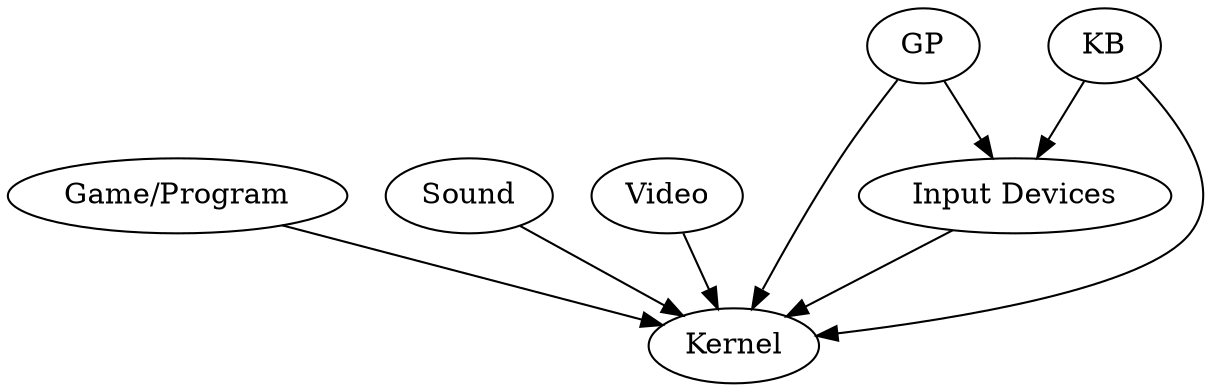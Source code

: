 // To compile this graph into an SVG image, type:
//
//     dot -Tsvg -o top_level_design.svg top_level_design.dot
//
// Dot is also capable of generating other file types, such as .png and .ps
// files.
digraph top_level_design_2 {
    component_0 [label="Kernel"]
    component_1 [label="Game/Program"]
    component_2 [label="Sound"]
    component_3 [label="Video"]
    component_4 [label="Input Devices"]
    component_5 [label="GP"]
    component_6 [label="KB"]

    // What points at Kernel?
    component_1 -> component_0
    component_2 -> component_0
    component_3 -> component_0
    component_4 -> component_0
    component_5 -> component_0
    component_6 -> component_0

    // What points at Input Devices?
    component_5 -> component_4
    component_6 -> component_4

    // This is a hierarchical graph. What components have the same rank?
    subgraph {rank=same; component_1 component_2 component_3 component_4;}
    subgraph {rank=same; component_5 component_6;}
}
